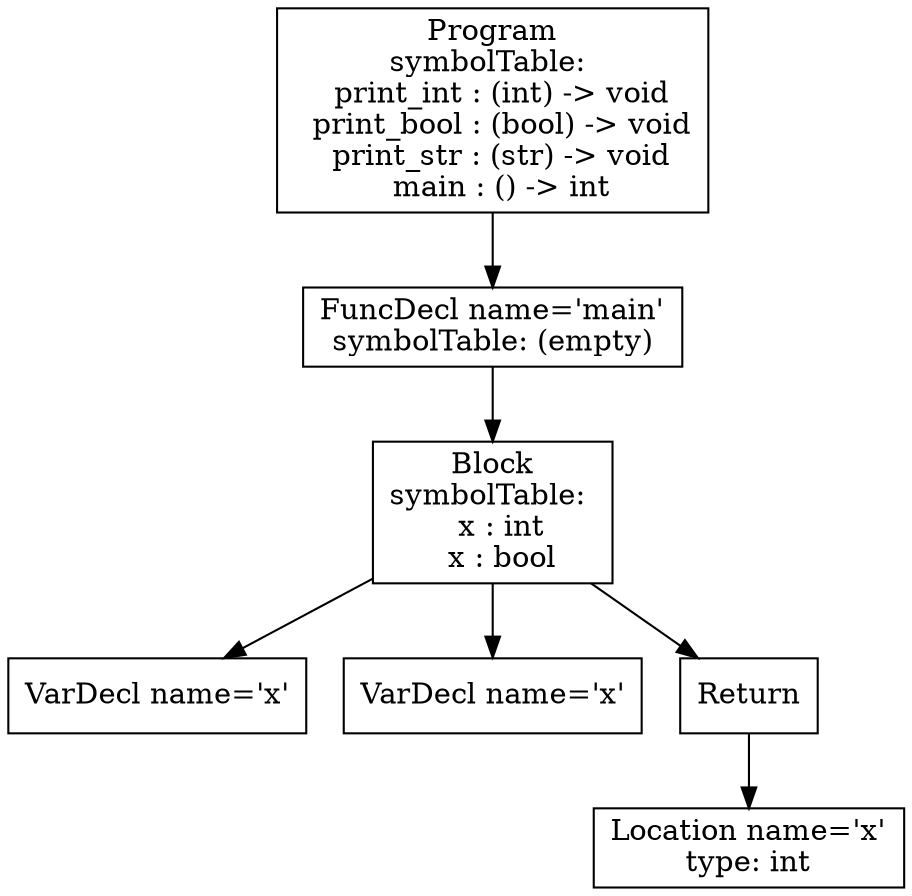 digraph AST {
3 [shape=box, label="VarDecl name='x'"];
4 [shape=box, label="VarDecl name='x'"];
6 [shape=box, label="Location name='x'\ntype: int"];
5 [shape=box, label="Return"];
5 -> 6;
2 [shape=box, label="Block\nsymbolTable: \n  x : int\n  x : bool"];
2 -> 3;
2 -> 4;
2 -> 5;
1 [shape=box, label="FuncDecl name='main'\nsymbolTable: (empty)"];
1 -> 2;
0 [shape=box, label="Program\nsymbolTable: \n  print_int : (int) -> void\n  print_bool : (bool) -> void\n  print_str : (str) -> void\n  main : () -> int"];
0 -> 1;
}
